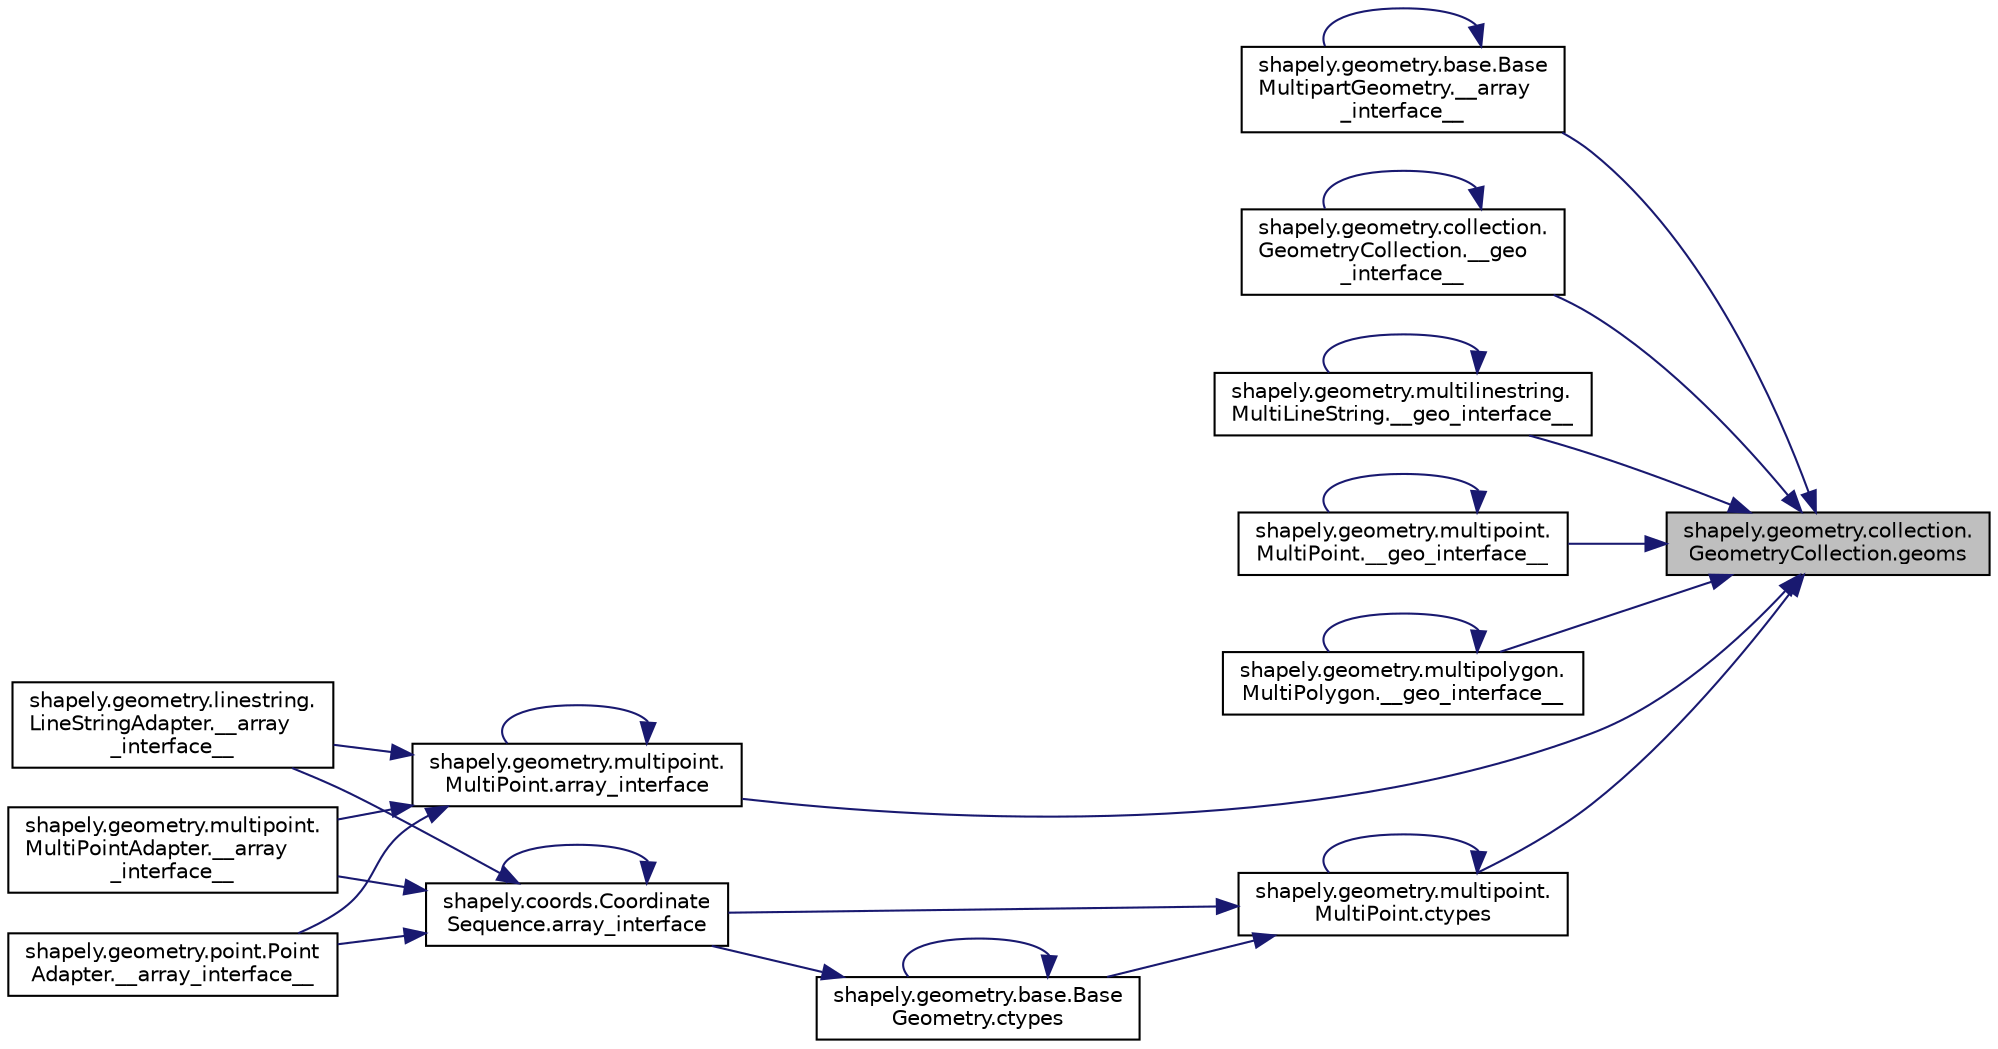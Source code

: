digraph "shapely.geometry.collection.GeometryCollection.geoms"
{
 // LATEX_PDF_SIZE
  edge [fontname="Helvetica",fontsize="10",labelfontname="Helvetica",labelfontsize="10"];
  node [fontname="Helvetica",fontsize="10",shape=record];
  rankdir="RL";
  Node1 [label="shapely.geometry.collection.\lGeometryCollection.geoms",height=0.2,width=0.4,color="black", fillcolor="grey75", style="filled", fontcolor="black",tooltip=" "];
  Node1 -> Node2 [dir="back",color="midnightblue",fontsize="10",style="solid",fontname="Helvetica"];
  Node2 [label="shapely.geometry.base.Base\lMultipartGeometry.__array\l_interface__",height=0.2,width=0.4,color="black", fillcolor="white", style="filled",URL="$df/d4a/classshapely_1_1geometry_1_1base_1_1_base_multipart_geometry.html#aa57caf9f9556c733425dee5dc556ac05",tooltip=" "];
  Node2 -> Node2 [dir="back",color="midnightblue",fontsize="10",style="solid",fontname="Helvetica"];
  Node1 -> Node3 [dir="back",color="midnightblue",fontsize="10",style="solid",fontname="Helvetica"];
  Node3 [label="shapely.geometry.collection.\lGeometryCollection.__geo\l_interface__",height=0.2,width=0.4,color="black", fillcolor="white", style="filled",URL="$d4/d4d/classshapely_1_1geometry_1_1collection_1_1_geometry_collection.html#a2043e9e33044335e9831a9ae0799751a",tooltip=" "];
  Node3 -> Node3 [dir="back",color="midnightblue",fontsize="10",style="solid",fontname="Helvetica"];
  Node1 -> Node4 [dir="back",color="midnightblue",fontsize="10",style="solid",fontname="Helvetica"];
  Node4 [label="shapely.geometry.multilinestring.\lMultiLineString.__geo_interface__",height=0.2,width=0.4,color="black", fillcolor="white", style="filled",URL="$d8/d6a/classshapely_1_1geometry_1_1multilinestring_1_1_multi_line_string.html#a3e00a6c8b10ab78516c82a99de2db7bf",tooltip=" "];
  Node4 -> Node4 [dir="back",color="midnightblue",fontsize="10",style="solid",fontname="Helvetica"];
  Node1 -> Node5 [dir="back",color="midnightblue",fontsize="10",style="solid",fontname="Helvetica"];
  Node5 [label="shapely.geometry.multipoint.\lMultiPoint.__geo_interface__",height=0.2,width=0.4,color="black", fillcolor="white", style="filled",URL="$d2/dbf/classshapely_1_1geometry_1_1multipoint_1_1_multi_point.html#a5709dbf257dbd0346018aa8df4de88d0",tooltip=" "];
  Node5 -> Node5 [dir="back",color="midnightblue",fontsize="10",style="solid",fontname="Helvetica"];
  Node1 -> Node6 [dir="back",color="midnightblue",fontsize="10",style="solid",fontname="Helvetica"];
  Node6 [label="shapely.geometry.multipolygon.\lMultiPolygon.__geo_interface__",height=0.2,width=0.4,color="black", fillcolor="white", style="filled",URL="$dd/dfe/classshapely_1_1geometry_1_1multipolygon_1_1_multi_polygon.html#a622f2f34424ed09f9287374d32228982",tooltip=" "];
  Node6 -> Node6 [dir="back",color="midnightblue",fontsize="10",style="solid",fontname="Helvetica"];
  Node1 -> Node7 [dir="back",color="midnightblue",fontsize="10",style="solid",fontname="Helvetica"];
  Node7 [label="shapely.geometry.multipoint.\lMultiPoint.array_interface",height=0.2,width=0.4,color="black", fillcolor="white", style="filled",URL="$d2/dbf/classshapely_1_1geometry_1_1multipoint_1_1_multi_point.html#acbcfab1e9cf501ddcf37ee5be2a45143",tooltip=" "];
  Node7 -> Node8 [dir="back",color="midnightblue",fontsize="10",style="solid",fontname="Helvetica"];
  Node8 [label="shapely.geometry.linestring.\lLineStringAdapter.__array\l_interface__",height=0.2,width=0.4,color="black", fillcolor="white", style="filled",URL="$db/d23/classshapely_1_1geometry_1_1linestring_1_1_line_string_adapter.html#a60c0b0dd5c5557629a78c5aa0a624eaa",tooltip=" "];
  Node7 -> Node9 [dir="back",color="midnightblue",fontsize="10",style="solid",fontname="Helvetica"];
  Node9 [label="shapely.geometry.multipoint.\lMultiPointAdapter.__array\l_interface__",height=0.2,width=0.4,color="black", fillcolor="white", style="filled",URL="$d5/dd1/classshapely_1_1geometry_1_1multipoint_1_1_multi_point_adapter.html#a37f2088edbf2b7af198f6558914da37f",tooltip=" "];
  Node7 -> Node10 [dir="back",color="midnightblue",fontsize="10",style="solid",fontname="Helvetica"];
  Node10 [label="shapely.geometry.point.Point\lAdapter.__array_interface__",height=0.2,width=0.4,color="black", fillcolor="white", style="filled",URL="$d0/dc8/classshapely_1_1geometry_1_1point_1_1_point_adapter.html#ac7d34feacd8cabef4e276924c97b5d85",tooltip=" "];
  Node7 -> Node7 [dir="back",color="midnightblue",fontsize="10",style="solid",fontname="Helvetica"];
  Node1 -> Node11 [dir="back",color="midnightblue",fontsize="10",style="solid",fontname="Helvetica"];
  Node11 [label="shapely.geometry.multipoint.\lMultiPoint.ctypes",height=0.2,width=0.4,color="black", fillcolor="white", style="filled",URL="$d2/dbf/classshapely_1_1geometry_1_1multipoint_1_1_multi_point.html#aa0bcf44f2ad3a74ecd15a9ae9537a977",tooltip=" "];
  Node11 -> Node12 [dir="back",color="midnightblue",fontsize="10",style="solid",fontname="Helvetica"];
  Node12 [label="shapely.coords.Coordinate\lSequence.array_interface",height=0.2,width=0.4,color="black", fillcolor="white", style="filled",URL="$dd/d23/classshapely_1_1coords_1_1_coordinate_sequence.html#a4182ff00ae01525b6d6238839b4807d6",tooltip=" "];
  Node12 -> Node8 [dir="back",color="midnightblue",fontsize="10",style="solid",fontname="Helvetica"];
  Node12 -> Node9 [dir="back",color="midnightblue",fontsize="10",style="solid",fontname="Helvetica"];
  Node12 -> Node10 [dir="back",color="midnightblue",fontsize="10",style="solid",fontname="Helvetica"];
  Node12 -> Node12 [dir="back",color="midnightblue",fontsize="10",style="solid",fontname="Helvetica"];
  Node11 -> Node13 [dir="back",color="midnightblue",fontsize="10",style="solid",fontname="Helvetica"];
  Node13 [label="shapely.geometry.base.Base\lGeometry.ctypes",height=0.2,width=0.4,color="black", fillcolor="white", style="filled",URL="$db/d41/classshapely_1_1geometry_1_1base_1_1_base_geometry.html#ad7092ff19dc25c45be5aa41de6780ce3",tooltip=" "];
  Node13 -> Node12 [dir="back",color="midnightblue",fontsize="10",style="solid",fontname="Helvetica"];
  Node13 -> Node13 [dir="back",color="midnightblue",fontsize="10",style="solid",fontname="Helvetica"];
  Node11 -> Node11 [dir="back",color="midnightblue",fontsize="10",style="solid",fontname="Helvetica"];
}
